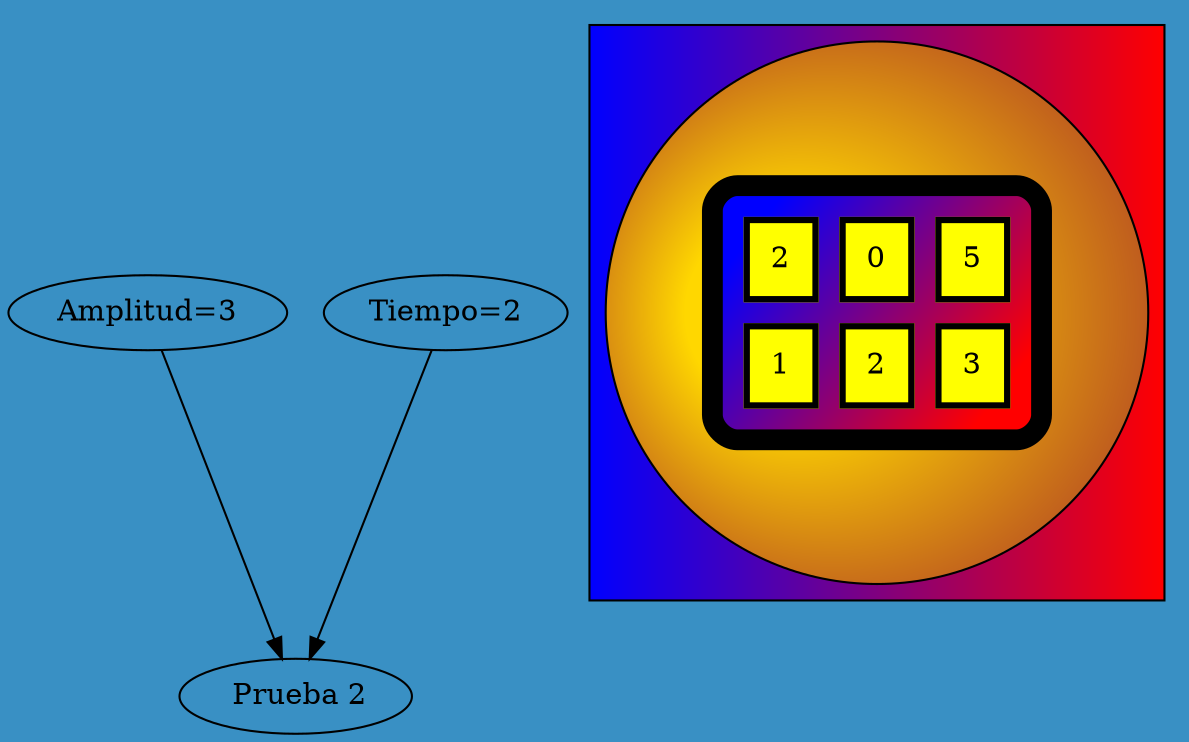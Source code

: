 
            digraph G {"Amplitud=3","Tiempo=2"->" Prueba 2" bgcolor="#3990C4" style="filled"
            subgraph cluster1 {fillcolor="blue:red" style="filled"
            node [shape=circle fillcolor="gold:brown" style="radial" gradientangle=180]
            a0 [ label=<
            <TABLE border="10" cellspacing="10" cellpadding="10" style="rounded" bgcolor="blue:red" gradientangle="315">
<TR><TD border="3"  bgcolor="yellow" gradientangle="315">2</TD>
<TD border="3"  bgcolor="yellow" gradientangle="315">0</TD>
<TD border="3"  bgcolor="yellow" gradientangle="315">5</TD>
</TR>
<TR><TD border="3"  bgcolor="yellow" gradientangle="315">1</TD>
<TD border="3"  bgcolor="yellow" gradientangle="315">2</TD>
<TD border="3"  bgcolor="yellow" gradientangle="315">3</TD>
 </TR></TABLE>>];
                }
                }
